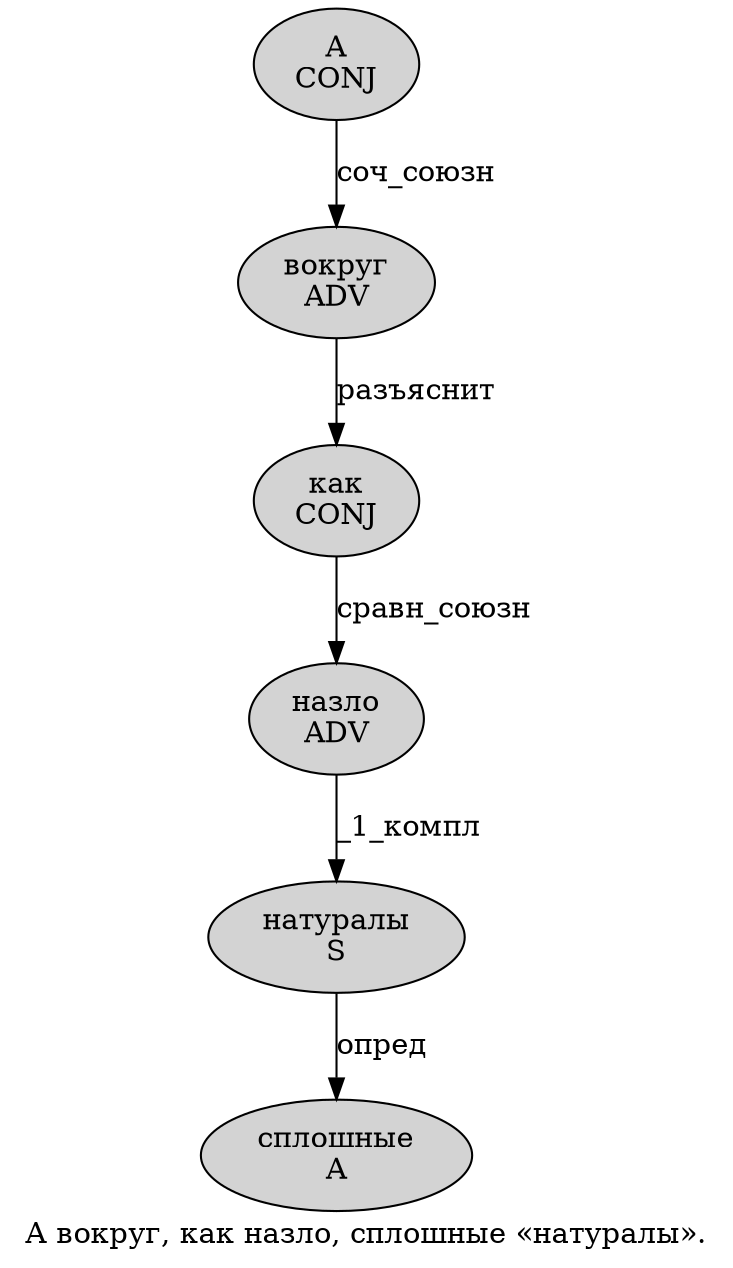 digraph SENTENCE_4078 {
	graph [label="А вокруг, как назло, сплошные «натуралы»."]
	node [style=filled]
		0 [label="А
CONJ" color="" fillcolor=lightgray penwidth=1 shape=ellipse]
		1 [label="вокруг
ADV" color="" fillcolor=lightgray penwidth=1 shape=ellipse]
		3 [label="как
CONJ" color="" fillcolor=lightgray penwidth=1 shape=ellipse]
		4 [label="назло
ADV" color="" fillcolor=lightgray penwidth=1 shape=ellipse]
		6 [label="сплошные
A" color="" fillcolor=lightgray penwidth=1 shape=ellipse]
		8 [label="натуралы
S" color="" fillcolor=lightgray penwidth=1 shape=ellipse]
			4 -> 8 [label="_1_компл"]
			8 -> 6 [label="опред"]
			0 -> 1 [label="соч_союзн"]
			3 -> 4 [label="сравн_союзн"]
			1 -> 3 [label="разъяснит"]
}